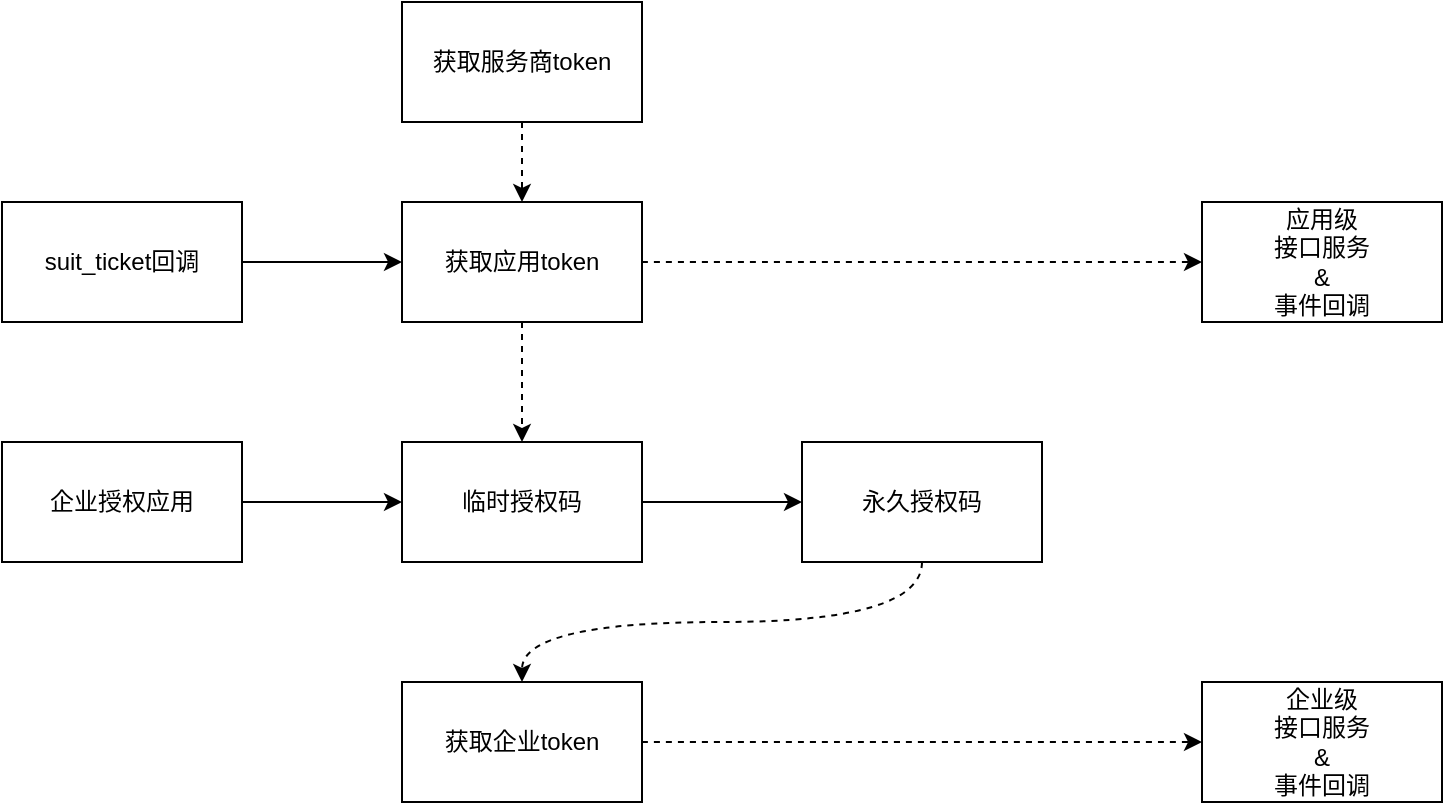 <mxfile version="12.8.2" type="github">
  <diagram id="cpUhCOu6Bws-PT-K-9d0" name="第 1 页">
    <mxGraphModel dx="1886" dy="827" grid="1" gridSize="10" guides="1" tooltips="1" connect="1" arrows="1" fold="1" page="1" pageScale="1" pageWidth="1400" pageHeight="850" math="0" shadow="0">
      <root>
        <mxCell id="0" />
        <mxCell id="1" parent="0" />
        <mxCell id="CkZjMgSzo_3_K3JumcUO-7" style="edgeStyle=orthogonalEdgeStyle;rounded=0;orthogonalLoop=1;jettySize=auto;html=1;exitX=0.5;exitY=1;exitDx=0;exitDy=0;entryX=0.5;entryY=0;entryDx=0;entryDy=0;dashed=1;" parent="1" source="CkZjMgSzo_3_K3JumcUO-1" target="CkZjMgSzo_3_K3JumcUO-2" edge="1">
          <mxGeometry relative="1" as="geometry" />
        </mxCell>
        <mxCell id="CkZjMgSzo_3_K3JumcUO-1" value="获取服务商token" style="rounded=0;whiteSpace=wrap;html=1;" parent="1" vertex="1">
          <mxGeometry x="480" y="100" width="120" height="60" as="geometry" />
        </mxCell>
        <mxCell id="CkZjMgSzo_3_K3JumcUO-10" style="edgeStyle=orthogonalEdgeStyle;rounded=0;orthogonalLoop=1;jettySize=auto;html=1;exitX=0.5;exitY=1;exitDx=0;exitDy=0;entryX=0.5;entryY=0;entryDx=0;entryDy=0;dashed=1;" parent="1" source="CkZjMgSzo_3_K3JumcUO-2" target="CkZjMgSzo_3_K3JumcUO-15" edge="1">
          <mxGeometry relative="1" as="geometry" />
        </mxCell>
        <mxCell id="CkZjMgSzo_3_K3JumcUO-31" style="edgeStyle=orthogonalEdgeStyle;curved=1;orthogonalLoop=1;jettySize=auto;html=1;exitX=1;exitY=0.5;exitDx=0;exitDy=0;entryX=0;entryY=0.5;entryDx=0;entryDy=0;dashed=1;" parent="1" source="CkZjMgSzo_3_K3JumcUO-2" target="CkZjMgSzo_3_K3JumcUO-5" edge="1">
          <mxGeometry relative="1" as="geometry" />
        </mxCell>
        <mxCell id="CkZjMgSzo_3_K3JumcUO-2" value="获取应用token" style="rounded=0;whiteSpace=wrap;html=1;" parent="1" vertex="1">
          <mxGeometry x="480" y="200" width="120" height="60" as="geometry" />
        </mxCell>
        <mxCell id="CkZjMgSzo_3_K3JumcUO-33" style="edgeStyle=orthogonalEdgeStyle;curved=1;orthogonalLoop=1;jettySize=auto;html=1;exitX=1;exitY=0.5;exitDx=0;exitDy=0;entryX=0;entryY=0.5;entryDx=0;entryDy=0;dashed=1;" parent="1" source="CkZjMgSzo_3_K3JumcUO-3" target="CkZjMgSzo_3_K3JumcUO-27" edge="1">
          <mxGeometry relative="1" as="geometry" />
        </mxCell>
        <mxCell id="CkZjMgSzo_3_K3JumcUO-3" value="获取企业token" style="rounded=0;whiteSpace=wrap;html=1;" parent="1" vertex="1">
          <mxGeometry x="480" y="440" width="120" height="60" as="geometry" />
        </mxCell>
        <mxCell id="CkZjMgSzo_3_K3JumcUO-5" value="应用级&lt;br&gt;接口服务&lt;br&gt;&amp;amp;&lt;br&gt;事件回调" style="rounded=0;whiteSpace=wrap;html=1;gradientColor=#ffffff;" parent="1" vertex="1">
          <mxGeometry x="880" y="200" width="120" height="60" as="geometry" />
        </mxCell>
        <mxCell id="CkZjMgSzo_3_K3JumcUO-25" style="edgeStyle=orthogonalEdgeStyle;curved=1;orthogonalLoop=1;jettySize=auto;html=1;exitX=1;exitY=0.5;exitDx=0;exitDy=0;" parent="1" source="CkZjMgSzo_3_K3JumcUO-15" target="CkZjMgSzo_3_K3JumcUO-24" edge="1">
          <mxGeometry relative="1" as="geometry" />
        </mxCell>
        <mxCell id="CkZjMgSzo_3_K3JumcUO-26" style="edgeStyle=orthogonalEdgeStyle;curved=1;orthogonalLoop=1;jettySize=auto;html=1;exitX=0.5;exitY=1;exitDx=0;exitDy=0;dashed=1;" parent="1" source="CkZjMgSzo_3_K3JumcUO-24" target="CkZjMgSzo_3_K3JumcUO-3" edge="1">
          <mxGeometry relative="1" as="geometry" />
        </mxCell>
        <mxCell id="CkZjMgSzo_3_K3JumcUO-15" value="临时授权码" style="rounded=0;whiteSpace=wrap;html=1;" parent="1" vertex="1">
          <mxGeometry x="480" y="320" width="120" height="60" as="geometry" />
        </mxCell>
        <mxCell id="CkZjMgSzo_3_K3JumcUO-17" style="edgeStyle=orthogonalEdgeStyle;orthogonalLoop=1;jettySize=auto;html=1;exitX=1;exitY=0.5;exitDx=0;exitDy=0;entryX=0;entryY=0.5;entryDx=0;entryDy=0;curved=1;" parent="1" source="CkZjMgSzo_3_K3JumcUO-16" target="CkZjMgSzo_3_K3JumcUO-15" edge="1">
          <mxGeometry relative="1" as="geometry" />
        </mxCell>
        <mxCell id="CkZjMgSzo_3_K3JumcUO-16" value="企业授权应用" style="rounded=0;whiteSpace=wrap;html=1;" parent="1" vertex="1">
          <mxGeometry x="280" y="320" width="120" height="60" as="geometry" />
        </mxCell>
        <mxCell id="CkZjMgSzo_3_K3JumcUO-24" value="永久授权码" style="rounded=0;whiteSpace=wrap;html=1;gradientColor=#ffffff;" parent="1" vertex="1">
          <mxGeometry x="680" y="320" width="120" height="60" as="geometry" />
        </mxCell>
        <mxCell id="CkZjMgSzo_3_K3JumcUO-27" value="企业级&lt;br&gt;接口服务&lt;br&gt;&amp;amp;&lt;br&gt;事件回调" style="rounded=0;whiteSpace=wrap;html=1;gradientColor=#ffffff;" parent="1" vertex="1">
          <mxGeometry x="880" y="440" width="120" height="60" as="geometry" />
        </mxCell>
        <mxCell id="CkZjMgSzo_3_K3JumcUO-35" style="edgeStyle=orthogonalEdgeStyle;curved=1;orthogonalLoop=1;jettySize=auto;html=1;exitX=1;exitY=0.5;exitDx=0;exitDy=0;entryX=0;entryY=0.5;entryDx=0;entryDy=0;" parent="1" source="CkZjMgSzo_3_K3JumcUO-34" target="CkZjMgSzo_3_K3JumcUO-2" edge="1">
          <mxGeometry relative="1" as="geometry" />
        </mxCell>
        <mxCell id="CkZjMgSzo_3_K3JumcUO-34" value="suit_ticket回调" style="rounded=0;whiteSpace=wrap;html=1;gradientColor=#ffffff;" parent="1" vertex="1">
          <mxGeometry x="280" y="200" width="120" height="60" as="geometry" />
        </mxCell>
      </root>
    </mxGraphModel>
  </diagram>
</mxfile>
